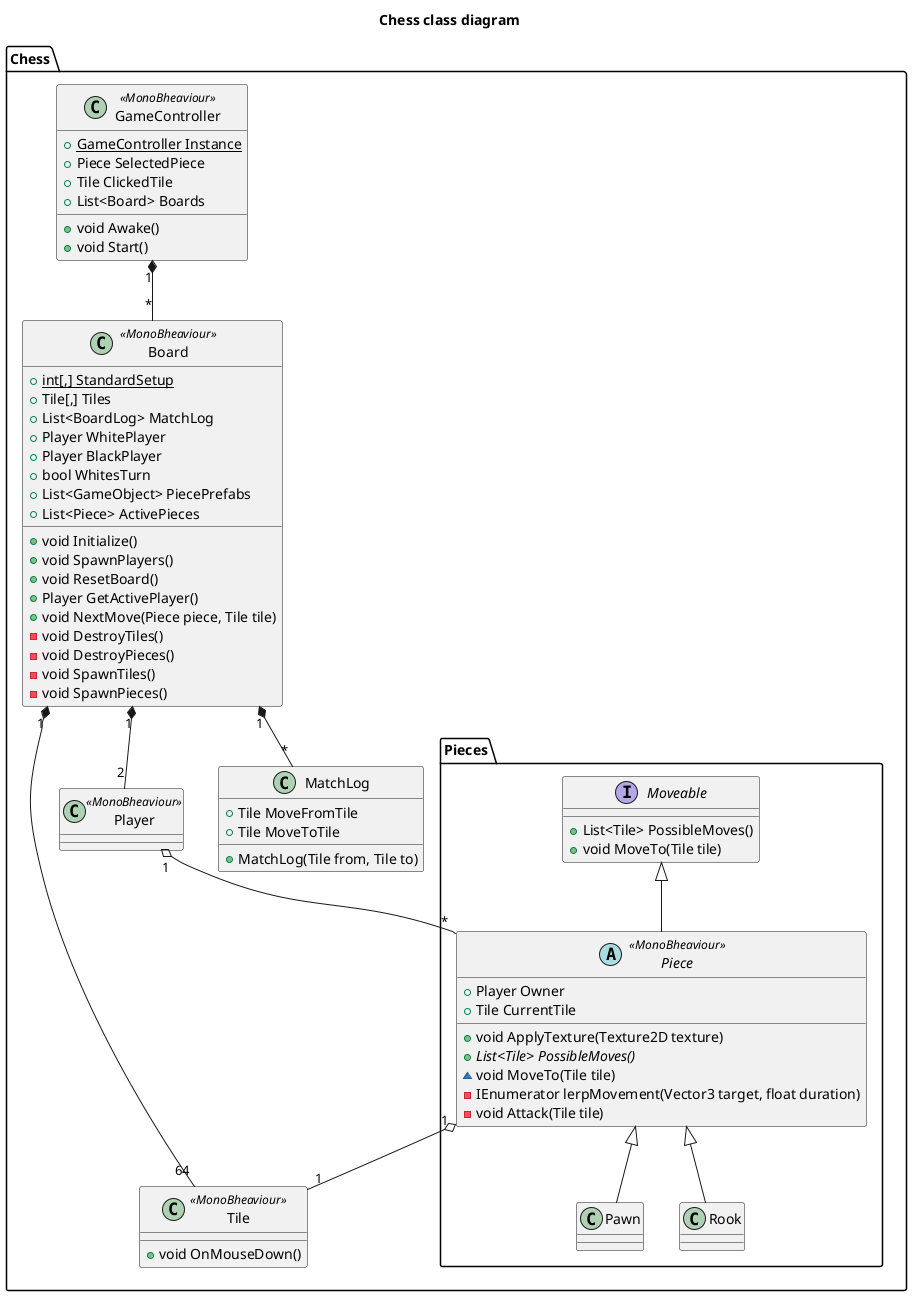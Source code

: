 @startuml Chess class diagram

title Chess class diagram

namespace Chess {
    class GameController <<MonoBheaviour>>{
        + {static} GameController Instance
        + Piece SelectedPiece
        + Tile ClickedTile
        + List<Board> Boards
        + void Awake()
        + void Start()
    }

    class MatchLog{
        + Tile MoveFromTile
        + Tile MoveToTile
        + MatchLog(Tile from, Tile to)
    }

    class Board <<MonoBheaviour>> {
        + {static} int[,] StandardSetup
        + Tile[,] Tiles
        + List<BoardLog> MatchLog
        + Player WhitePlayer
        + Player BlackPlayer
        + bool WhitesTurn
        + List<GameObject> PiecePrefabs
        + List<Piece> ActivePieces
        + void Initialize()
        + void SpawnPlayers()
        + void ResetBoard()
        + Player GetActivePlayer()
        + void NextMove(Piece piece, Tile tile)
        - void DestroyTiles()
        - void DestroyPieces()
        - void SpawnTiles()
        - void SpawnPieces()
    }

    class Tile <<MonoBheaviour>>{
        + void OnMouseDown()
    }

    class Player <<MonoBheaviour>> {

    }

    namespace Pieces {
        interface Moveable {
            + List<Tile> PossibleMoves()
            + void MoveTo(Tile tile)
        }
        abstract class Piece <<MonoBheaviour>> {
            + Player Owner
            + Tile CurrentTile
            + void ApplyTexture(Texture2D texture)
            + {abstract} List<Tile> PossibleMoves()
            ~ void MoveTo(Tile tile)
            - IEnumerator lerpMovement(Vector3 target, float duration)
            - void Attack(Tile tile)
        }

        class Pawn {}
        class Rook {}
    }

}

Chess.GameController "1" *-- "*" Chess.Board
Chess.Board "1" *-- "64" Chess.Tile
Chess.Board "1" *-- "*" Chess.MatchLog
Chess.Board "1" *-- "2" Chess.Player
Chess.Player "1" o-- "*" Chess.Pieces.Piece
Chess.Pieces.Piece "1" o-- "1" Chess.Tile

Chess.Pieces.Piece -up-|> Chess.Pieces.Moveable
Chess.Pieces.Piece <|-- Chess.Pieces.Pawn
Chess.Pieces.Piece <|-- Chess.Pieces.Rook


@enduml